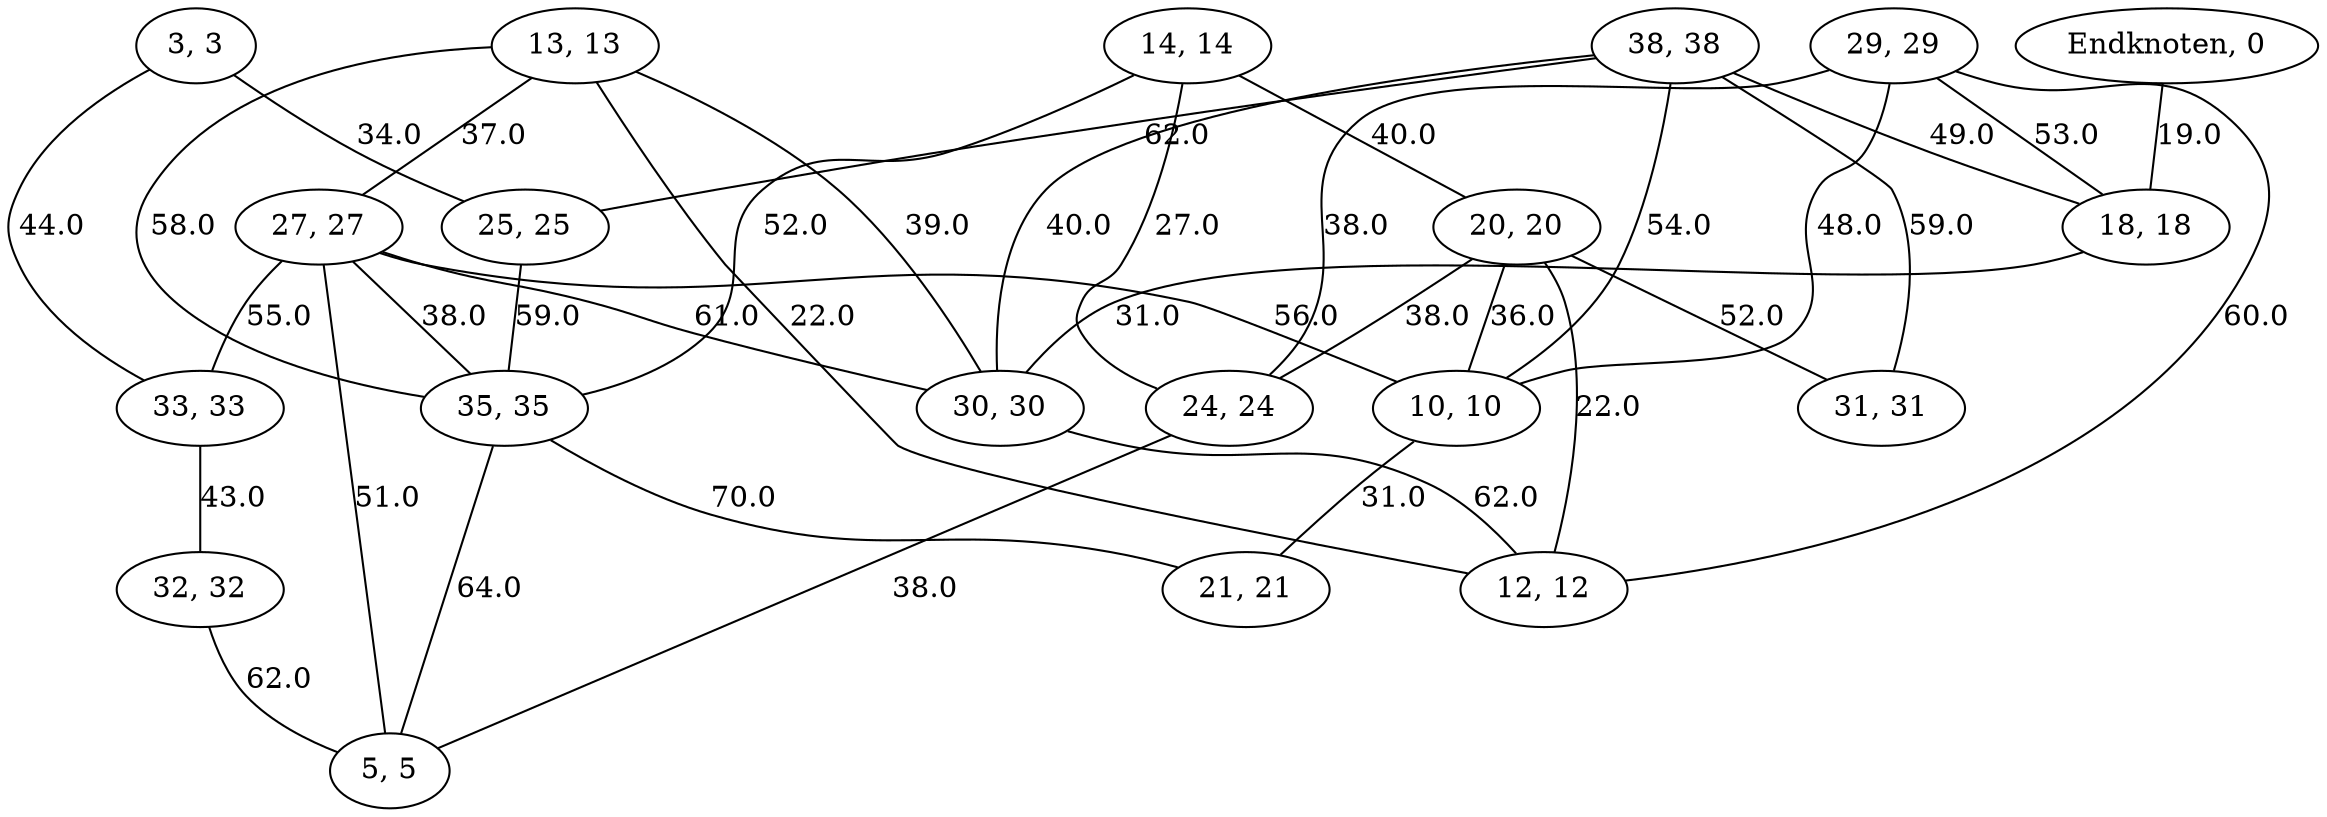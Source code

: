graph G {
  1 [ label="3, 3" ];
  2 [ label="38, 38" ];
  3 [ label="Endknoten, 0" ];
  4 [ label="29, 29" ];
  5 [ label="13, 13" ];
  6 [ label="14, 14" ];
  7 [ label="20, 20" ];
  8 [ label="27, 27" ];
  9 [ label="25, 25" ];
  10 [ label="35, 35" ];
  11 [ label="31, 31" ];
  12 [ label="10, 10" ];
  13 [ label="33, 33" ];
  14 [ label="32, 32" ];
  15 [ label="18, 18" ];
  16 [ label="24, 24" ];
  17 [ label="30, 30" ];
  18 [ label="5, 5" ];
  19 [ label="12, 12" ];
  20 [ label="21, 21" ];
  1 -- 9 [ label="34.0" ];
  1 -- 13 [ label="44.0" ];
  2 -- 9 [ label="62.0" ];
  2 -- 11 [ label="59.0" ];
  2 -- 12 [ label="54.0" ];
  2 -- 15 [ label="49.0" ];
  2 -- 17 [ label="40.0" ];
  3 -- 15 [ label="19.0" ];
  4 -- 12 [ label="48.0" ];
  4 -- 15 [ label="53.0" ];
  4 -- 16 [ label="38.0" ];
  4 -- 19 [ label="60.0" ];
  5 -- 8 [ label="37.0" ];
  5 -- 10 [ label="58.0" ];
  5 -- 17 [ label="39.0" ];
  5 -- 19 [ label="22.0" ];
  6 -- 7 [ label="40.0" ];
  6 -- 10 [ label="52.0" ];
  6 -- 16 [ label="27.0" ];
  7 -- 11 [ label="52.0" ];
  7 -- 12 [ label="36.0" ];
  7 -- 16 [ label="38.0" ];
  7 -- 19 [ label="22.0" ];
  8 -- 10 [ label="38.0" ];
  8 -- 12 [ label="56.0" ];
  8 -- 13 [ label="55.0" ];
  8 -- 17 [ label="61.0" ];
  8 -- 18 [ label="51.0" ];
  9 -- 10 [ label="59.0" ];
  10 -- 18 [ label="64.0" ];
  10 -- 20 [ label="70.0" ];
  12 -- 20 [ label="31.0" ];
  13 -- 14 [ label="43.0" ];
  14 -- 18 [ label="62.0" ];
  15 -- 17 [ label="31.0" ];
  16 -- 18 [ label="38.0" ];
  17 -- 19 [ label="62.0" ];
}
